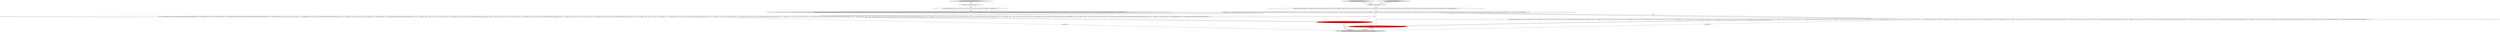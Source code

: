 digraph {
12 [style = filled, label = "makeQueryBuilder().setDataSource(QueryRunnerTestHelper.dataSource).setQuerySegmentSpec(QueryRunnerTestHelper.fullOnIntervalSpec).setDimensions(new DefaultDimensionSpec(\"market\",\"market\"),new ExtractionDimensionSpec(ColumnHolder.TIME_COLUMN_NAME,ColumnHolder.TIME_COLUMN_NAME,new TimeFormatExtractionFn(\"EEEE\",null,null,null,false))).setAggregatorSpecs(QueryRunnerTestHelper.rowsCount,QueryRunnerTestHelper.indexDoubleSum).setPostAggregatorSpecs(Collections.singletonList(QueryRunnerTestHelper.addRowsIndexConstant)).setGranularity(QueryRunnerTestHelper.allGran).setDimFilter(new OrDimFilter(Arrays.asList(new SelectorDimFilter(\"market\",\"spot\",null),new SelectorDimFilter(\"market\",\"upfront\",null)))).setLimitSpec(new DefaultLimitSpec(ImmutableList.of(),1)).build()@@@5@@@['0', '0', '1']", fillcolor = lightgray, shape = ellipse image = "AAA0AAABBB3BBB"];
1 [style = filled, label = "GroupByQuery query = makeQueryBuilder().setDataSource(QueryRunnerTestHelper.dataSource).setQuerySegmentSpec(QueryRunnerTestHelper.fullOnIntervalSpec).setDimensions(new DefaultDimensionSpec(\"market\",\"market\"),new ExtractionDimensionSpec(ColumnHolder.TIME_COLUMN_NAME,\"dayOfWeek\",new CascadeExtractionFn(new ExtractionFn((((edu.fdu.CPPDG.tinypdg.pe.ExpressionInfo@a566cc))).setAggregatorSpecs(QueryRunnerTestHelper.rowsCount,QueryRunnerTestHelper.indexDoubleSum).setPostAggregatorSpecs(Collections.singletonList(QueryRunnerTestHelper.addRowsIndexConstant)).setGranularity(QueryRunnerTestHelper.allGran).setDimFilter(new OrDimFilter(Arrays.asList(new SelectorDimFilter(\"market\",\"spot\",null),new SelectorDimFilter(\"market\",\"upfront\",null)))).build()@@@24@@@['1', '1', '0']", fillcolor = white, shape = ellipse image = "AAA0AAABBB1BBB"];
0 [style = filled, label = "final DimExtractionFn nullWednesdays = new DimExtractionFn(){@Override public String apply(String dimValue){if (\"Wednesday\".equals(dimValue)) {return null}{return dimValue}}@Override public byte(( getCacheKey(){throw new UnsupportedOperationException()}@Override public boolean preservesOrdering(){return false}@Override public ExtractionType getExtractionType(){return ExtractionType.MANY_TO_ONE}}@@@4@@@['1', '1', '0']", fillcolor = white, shape = ellipse image = "AAA0AAABBB1BBB"];
3 [style = filled, label = "List<Row> expectedResults = Arrays.asList(GroupByQueryRunnerTestHelper.createExpectedRow(\"1970-01-01\",\"dayOfWeek\",null,\"market\",\"spot\",\"index\",14271.368591308594,\"rows\",126L,\"addRowsIndexConstant\",14398.368591308594),GroupByQueryRunnerTestHelper.createExpectedRow(\"1970-01-01\",\"dayOfWeek\",\"Friday\",\"market\",\"spot\",\"index\",13219.574157714844,\"rows\",117L,\"addRowsIndexConstant\",13337.574157714844),GroupByQueryRunnerTestHelper.createExpectedRow(\"1970-01-01\",\"dayOfWeek\",\"Monday\",\"market\",\"spot\",\"index\",13557.738830566406,\"rows\",117L,\"addRowsIndexConstant\",13675.738830566406),GroupByQueryRunnerTestHelper.createExpectedRow(\"1970-01-01\",\"dayOfWeek\",\"Saturday\",\"market\",\"spot\",\"index\",13493.751281738281,\"rows\",117L,\"addRowsIndexConstant\",13611.751281738281),GroupByQueryRunnerTestHelper.createExpectedRow(\"1970-01-01\",\"dayOfWeek\",\"Sunday\",\"market\",\"spot\",\"index\",13585.541015625,\"rows\",117L,\"addRowsIndexConstant\",13703.541015625),GroupByQueryRunnerTestHelper.createExpectedRow(\"1970-01-01\",\"dayOfWeek\",\"Thursday\",\"market\",\"spot\",\"index\",14279.127197265625,\"rows\",126L,\"addRowsIndexConstant\",14406.127197265625),GroupByQueryRunnerTestHelper.createExpectedRow(\"1970-01-01\",\"dayOfWeek\",\"Tuesday\",\"market\",\"spot\",\"index\",13199.471435546875,\"rows\",117L,\"addRowsIndexConstant\",13317.471435546875),GroupByQueryRunnerTestHelper.createExpectedRow(\"1970-01-01\",\"dayOfWeek\",null,\"market\",\"upfront\",\"index\",28985.5751953125,\"rows\",28L,\"addRowsIndexConstant\",29014.5751953125),GroupByQueryRunnerTestHelper.createExpectedRow(\"1970-01-01\",\"dayOfWeek\",\"Friday\",\"market\",\"upfront\",\"index\",27297.8623046875,\"rows\",26L,\"addRowsIndexConstant\",27324.8623046875),GroupByQueryRunnerTestHelper.createExpectedRow(\"1970-01-01\",\"dayOfWeek\",\"Monday\",\"market\",\"upfront\",\"index\",27619.58447265625,\"rows\",26L,\"addRowsIndexConstant\",27646.58447265625),GroupByQueryRunnerTestHelper.createExpectedRow(\"1970-01-01\",\"dayOfWeek\",\"Saturday\",\"market\",\"upfront\",\"index\",27820.83154296875,\"rows\",26L,\"addRowsIndexConstant\",27847.83154296875),GroupByQueryRunnerTestHelper.createExpectedRow(\"1970-01-01\",\"dayOfWeek\",\"Sunday\",\"market\",\"upfront\",\"index\",24791.223876953125,\"rows\",26L,\"addRowsIndexConstant\",24818.223876953125),GroupByQueryRunnerTestHelper.createExpectedRow(\"1970-01-01\",\"dayOfWeek\",\"Thursday\",\"market\",\"upfront\",\"index\",28562.748901367188,\"rows\",28L,\"addRowsIndexConstant\",28591.748901367188),GroupByQueryRunnerTestHelper.createExpectedRow(\"1970-01-01\",\"dayOfWeek\",\"Tuesday\",\"market\",\"upfront\",\"index\",26968.280639648438,\"rows\",26L,\"addRowsIndexConstant\",26995.280639648438))@@@27@@@['1', '0', '0']", fillcolor = white, shape = ellipse image = "AAA0AAABBB1BBB"];
4 [style = filled, label = "testGroupByTimeExtractionWithNulls['1', '0', '0']", fillcolor = lightgray, shape = diamond image = "AAA0AAABBB1BBB"];
10 [style = filled, label = "expectedException.expectMessage(\"'__time' cannot be used as an output name for dimensions, aggregators, or post-aggregators.\")@@@4@@@['0', '0', '1']", fillcolor = white, shape = ellipse image = "AAA0AAABBB3BBB"];
2 [style = filled, label = "Iterable<Row> results = GroupByQueryRunnerTestHelper.runQuery(factory,runner,query)@@@28@@@['1', '0', '0']", fillcolor = red, shape = ellipse image = "AAA1AAABBB1BBB"];
8 [style = filled, label = "testGroupByTimeExtractionWithNulls['0', '1', '0']", fillcolor = lightgray, shape = diamond image = "AAA0AAABBB2BBB"];
13 [style = filled, label = "expectedException.expect()@@@3@@@['0', '0', '1']", fillcolor = white, shape = ellipse image = "AAA0AAABBB3BBB"];
11 [style = filled, label = "testGroupByTimeExtractionNamedUnderUnderTime['0', '0', '1']", fillcolor = lightgray, shape = diamond image = "AAA0AAABBB3BBB"];
6 [style = filled, label = "cannotVectorize()@@@3@@@['1', '1', '0']", fillcolor = white, shape = ellipse image = "AAA0AAABBB1BBB"];
5 [style = filled, label = "TestHelper.assertExpectedObjects(expectedResults,results,\"time-extraction\")@@@29@@@['1', '1', '0']", fillcolor = lightgray, shape = ellipse image = "AAA0AAABBB1BBB"];
9 [style = filled, label = "Iterable<ResultRow> results = GroupByQueryRunnerTestHelper.runQuery(factory,runner,query)@@@28@@@['0', '1', '0']", fillcolor = red, shape = ellipse image = "AAA1AAABBB2BBB"];
7 [style = filled, label = "List<ResultRow> expectedResults = Arrays.asList(makeRow(query,\"1970-01-01\",\"dayOfWeek\",null,\"market\",\"spot\",\"index\",14271.368591308594,\"rows\",126L,\"addRowsIndexConstant\",14398.368591308594),makeRow(query,\"1970-01-01\",\"dayOfWeek\",\"Friday\",\"market\",\"spot\",\"index\",13219.574157714844,\"rows\",117L,\"addRowsIndexConstant\",13337.574157714844),makeRow(query,\"1970-01-01\",\"dayOfWeek\",\"Monday\",\"market\",\"spot\",\"index\",13557.738830566406,\"rows\",117L,\"addRowsIndexConstant\",13675.738830566406),makeRow(query,\"1970-01-01\",\"dayOfWeek\",\"Saturday\",\"market\",\"spot\",\"index\",13493.751281738281,\"rows\",117L,\"addRowsIndexConstant\",13611.751281738281),makeRow(query,\"1970-01-01\",\"dayOfWeek\",\"Sunday\",\"market\",\"spot\",\"index\",13585.541015625,\"rows\",117L,\"addRowsIndexConstant\",13703.541015625),makeRow(query,\"1970-01-01\",\"dayOfWeek\",\"Thursday\",\"market\",\"spot\",\"index\",14279.127197265625,\"rows\",126L,\"addRowsIndexConstant\",14406.127197265625),makeRow(query,\"1970-01-01\",\"dayOfWeek\",\"Tuesday\",\"market\",\"spot\",\"index\",13199.471435546875,\"rows\",117L,\"addRowsIndexConstant\",13317.471435546875),makeRow(query,\"1970-01-01\",\"dayOfWeek\",null,\"market\",\"upfront\",\"index\",28985.5751953125,\"rows\",28L,\"addRowsIndexConstant\",29014.5751953125),makeRow(query,\"1970-01-01\",\"dayOfWeek\",\"Friday\",\"market\",\"upfront\",\"index\",27297.8623046875,\"rows\",26L,\"addRowsIndexConstant\",27324.8623046875),makeRow(query,\"1970-01-01\",\"dayOfWeek\",\"Monday\",\"market\",\"upfront\",\"index\",27619.58447265625,\"rows\",26L,\"addRowsIndexConstant\",27646.58447265625),makeRow(query,\"1970-01-01\",\"dayOfWeek\",\"Saturday\",\"market\",\"upfront\",\"index\",27820.83154296875,\"rows\",26L,\"addRowsIndexConstant\",27847.83154296875),makeRow(query,\"1970-01-01\",\"dayOfWeek\",\"Sunday\",\"market\",\"upfront\",\"index\",24791.223876953125,\"rows\",26L,\"addRowsIndexConstant\",24818.223876953125),makeRow(query,\"1970-01-01\",\"dayOfWeek\",\"Thursday\",\"market\",\"upfront\",\"index\",28562.748901367188,\"rows\",28L,\"addRowsIndexConstant\",28591.748901367188),makeRow(query,\"1970-01-01\",\"dayOfWeek\",\"Tuesday\",\"market\",\"upfront\",\"index\",26968.280639648438,\"rows\",26L,\"addRowsIndexConstant\",26995.280639648438))@@@27@@@['0', '1', '0']", fillcolor = white, shape = ellipse image = "AAA0AAABBB2BBB"];
13->10 [style = bold, label=""];
1->9 [style = solid, label="query"];
4->6 [style = bold, label=""];
1->3 [style = bold, label=""];
3->5 [style = solid, label="expectedResults"];
8->6 [style = bold, label=""];
6->0 [style = bold, label=""];
1->7 [style = bold, label=""];
7->9 [style = bold, label=""];
3->2 [style = bold, label=""];
2->9 [style = dashed, label="0"];
10->12 [style = bold, label=""];
0->1 [style = bold, label=""];
1->2 [style = solid, label="query"];
11->13 [style = bold, label=""];
9->5 [style = bold, label=""];
9->5 [style = solid, label="results"];
1->7 [style = solid, label="query"];
7->5 [style = solid, label="expectedResults"];
2->5 [style = solid, label="results"];
2->5 [style = bold, label=""];
}
